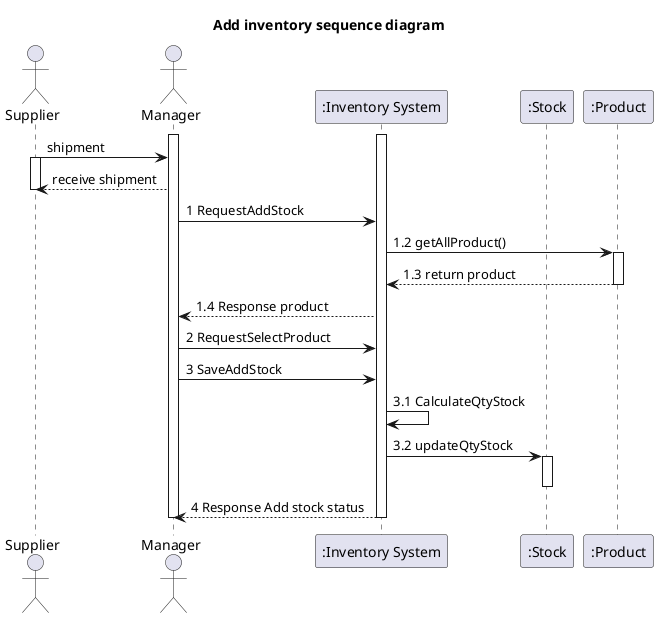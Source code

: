 @startuml
'https://plantuml.com/sequence-diagram

title Add inventory sequence diagram

actor Supplier as actorSupplier
actor Manager as actorManager
participant ":Inventory System" as InventorySystem
participant ":Stock" as classStock
participant ":Product" as classProduct

activate actorManager
activate InventorySystem

'-------------- START add stock ---------------
actorSupplier -> actorManager : shipment
activate actorSupplier

actorManager --> actorSupplier : receive shipment
deactivate actorSupplier

actorManager -> InventorySystem : 1 RequestAddStock


InventorySystem -> classProduct: 1.2 getAllProduct()
activate classProduct

classProduct --> InventorySystem: 1.3 return product
deactivate classProduct

InventorySystem  --> actorManager: 1.4 Response product

actorManager -> InventorySystem : 2 RequestSelectProduct
actorManager -> InventorySystem :  3 SaveAddStock

InventorySystem -> InventorySystem :  3.1 CalculateQtyStock


InventorySystem -> classStock: 3.2 updateQtyStock
activate classStock

deactivate classStock

InventorySystem  --> actorManager : 4 Response Add stock status
deactivate InventorySystem

deactivate actorManager

@enduml